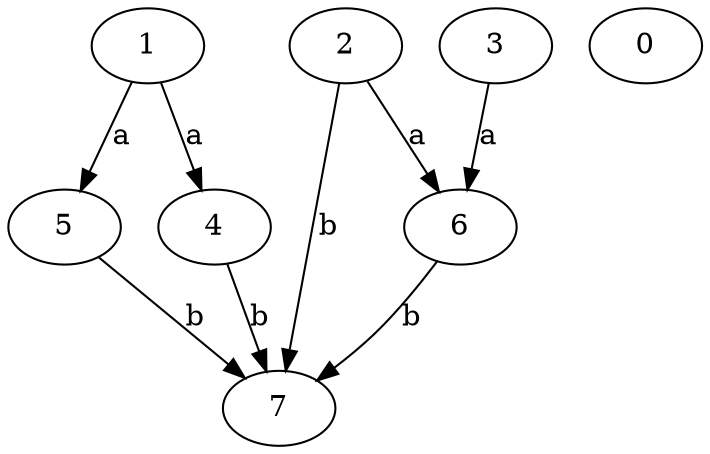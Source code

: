 strict digraph  {
4;
5;
6;
0;
1;
7;
2;
3;
4 -> 7  [label=b];
5 -> 7  [label=b];
6 -> 7  [label=b];
1 -> 4  [label=a];
1 -> 5  [label=a];
2 -> 6  [label=a];
2 -> 7  [label=b];
3 -> 6  [label=a];
}

